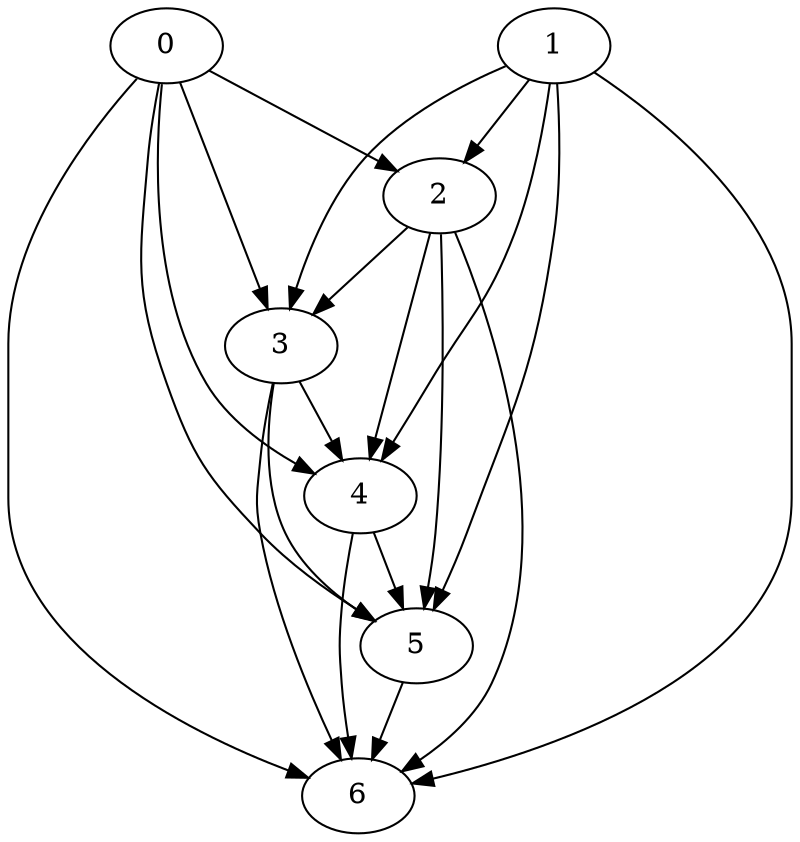 digraph G {
0;
1;
2;
3;
4;
5;
6;
0->2 ;
0->3 ;
0->4 ;
0->5 ;
0->6 ;
1->2 ;
1->3 ;
1->4 ;
1->5 ;
1->6 ;
2->3 ;
2->4 ;
2->5 ;
2->6 ;
3->4 ;
3->5 ;
3->6 ;
4->5 ;
4->6 ;
5->6 ;
}
